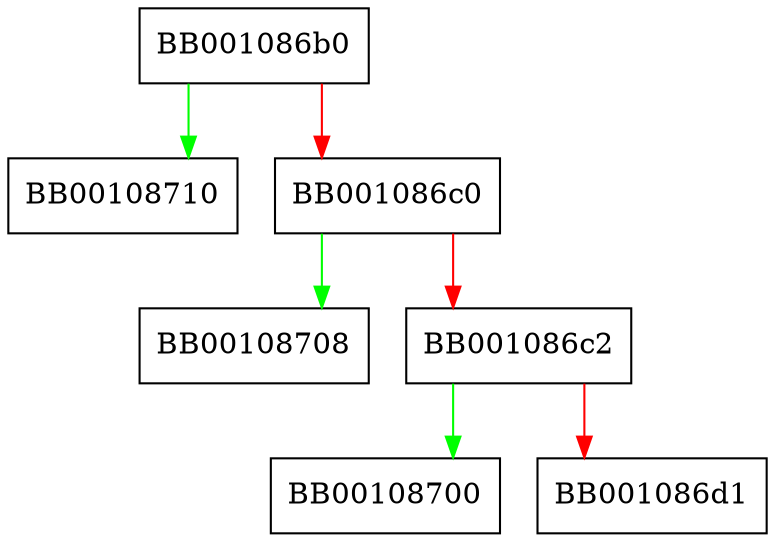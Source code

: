 digraph FUN_001086b0 {
  node [shape="box"];
  graph [splines=ortho];
  BB001086b0 -> BB00108710 [color="green"];
  BB001086b0 -> BB001086c0 [color="red"];
  BB001086c0 -> BB00108708 [color="green"];
  BB001086c0 -> BB001086c2 [color="red"];
  BB001086c2 -> BB00108700 [color="green"];
  BB001086c2 -> BB001086d1 [color="red"];
}